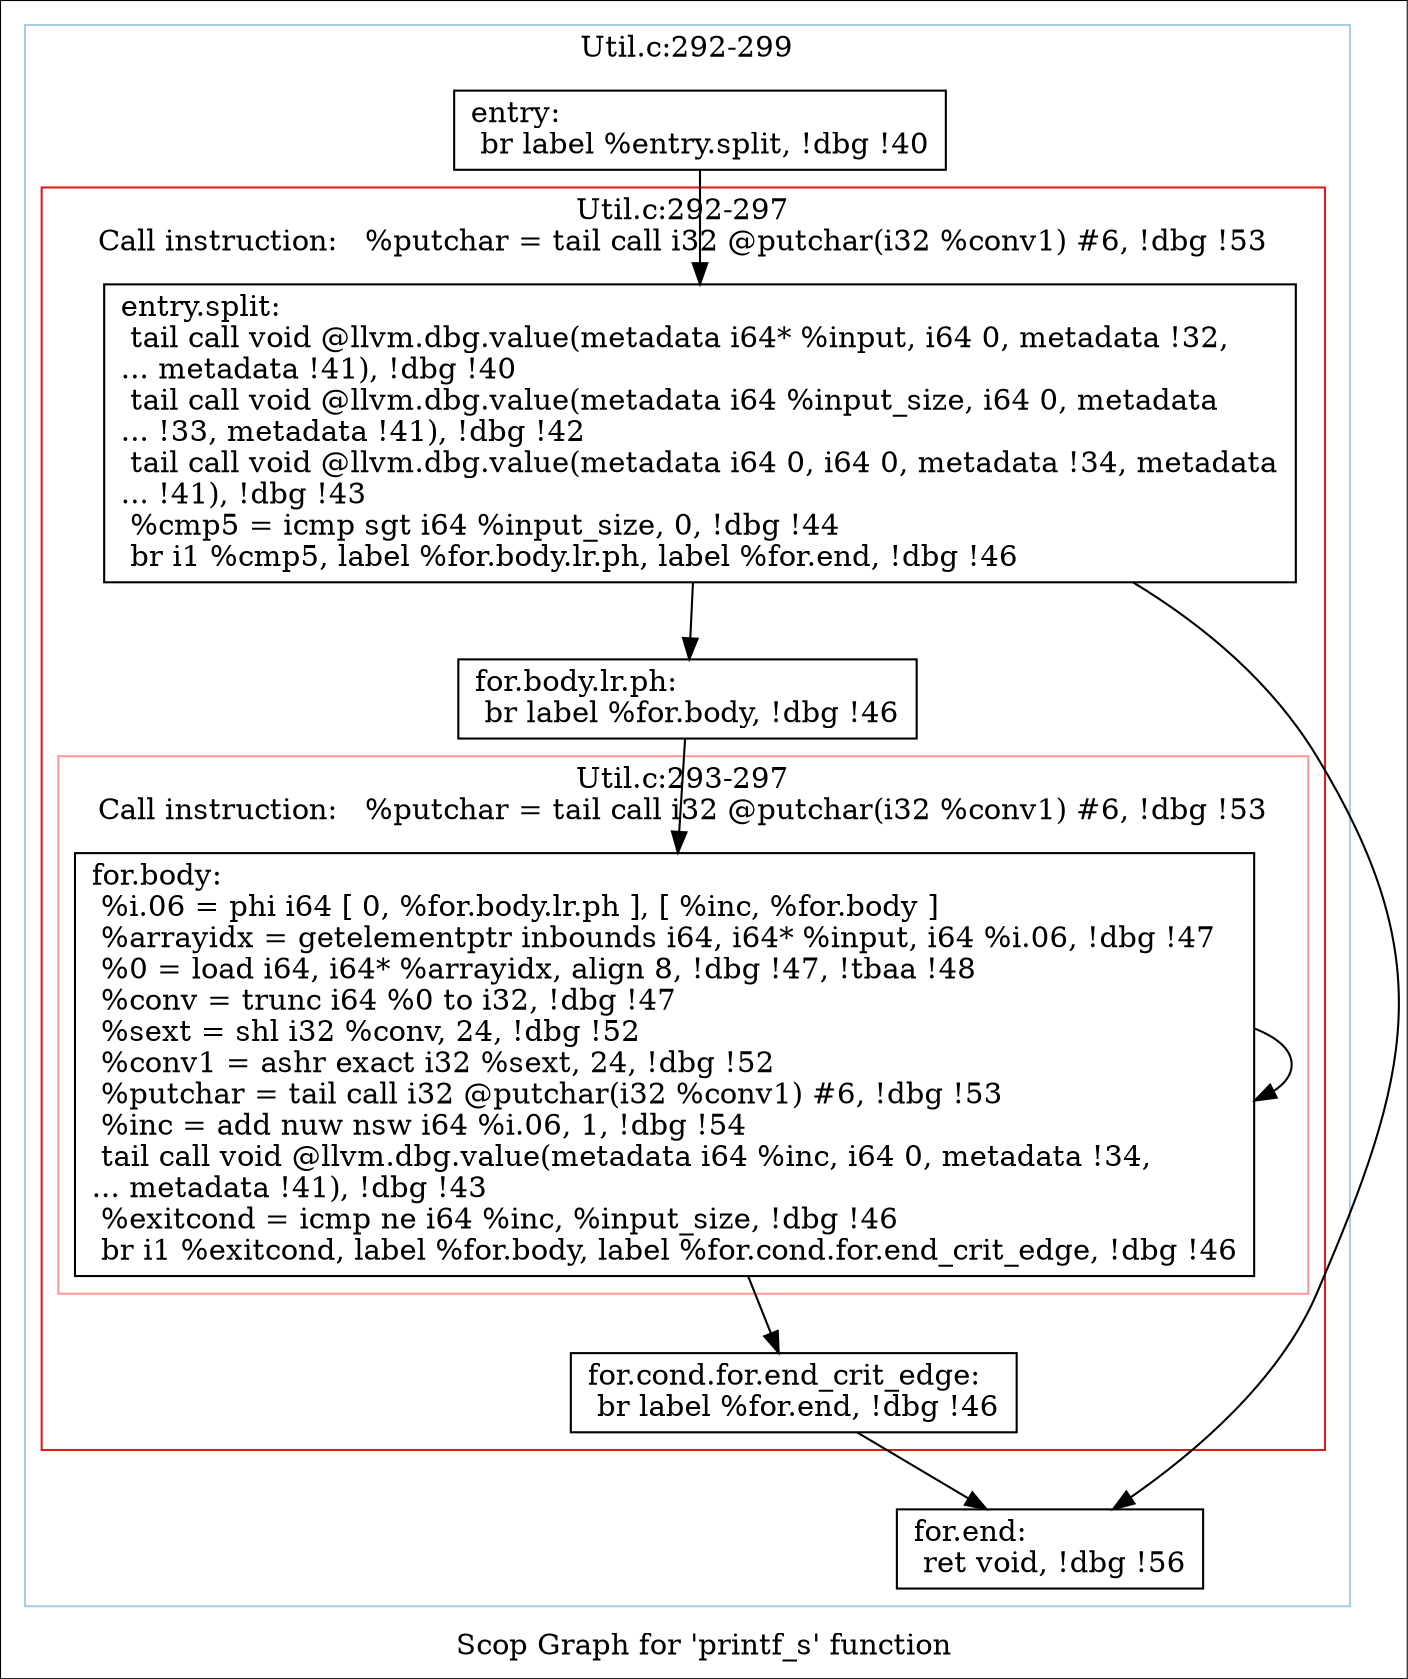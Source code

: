 digraph "Scop Graph for 'printf_s' function" {
	label="Scop Graph for 'printf_s' function";

	Node0x9d0f0d0 [shape=record,label="{entry:\l  br label %entry.split, !dbg !40\l}"];
	Node0x9d0f0d0 -> Node0x9cb3210;
	Node0x9cb3210 [shape=record,label="{entry.split:                                      \l  tail call void @llvm.dbg.value(metadata i64* %input, i64 0, metadata !32,\l... metadata !41), !dbg !40\l  tail call void @llvm.dbg.value(metadata i64 %input_size, i64 0, metadata\l... !33, metadata !41), !dbg !42\l  tail call void @llvm.dbg.value(metadata i64 0, i64 0, metadata !34, metadata\l... !41), !dbg !43\l  %cmp5 = icmp sgt i64 %input_size, 0, !dbg !44\l  br i1 %cmp5, label %for.body.lr.ph, label %for.end, !dbg !46\l}"];
	Node0x9cb3210 -> Node0x9cbd530;
	Node0x9cb3210 -> Node0x9cabcc0;
	Node0x9cbd530 [shape=record,label="{for.body.lr.ph:                                   \l  br label %for.body, !dbg !46\l}"];
	Node0x9cbd530 -> Node0x9d0c310;
	Node0x9d0c310 [shape=record,label="{for.body:                                         \l  %i.06 = phi i64 [ 0, %for.body.lr.ph ], [ %inc, %for.body ]\l  %arrayidx = getelementptr inbounds i64, i64* %input, i64 %i.06, !dbg !47\l  %0 = load i64, i64* %arrayidx, align 8, !dbg !47, !tbaa !48\l  %conv = trunc i64 %0 to i32, !dbg !47\l  %sext = shl i32 %conv, 24, !dbg !52\l  %conv1 = ashr exact i32 %sext, 24, !dbg !52\l  %putchar = tail call i32 @putchar(i32 %conv1) #6, !dbg !53\l  %inc = add nuw nsw i64 %i.06, 1, !dbg !54\l  tail call void @llvm.dbg.value(metadata i64 %inc, i64 0, metadata !34,\l... metadata !41), !dbg !43\l  %exitcond = icmp ne i64 %inc, %input_size, !dbg !46\l  br i1 %exitcond, label %for.body, label %for.cond.for.end_crit_edge, !dbg !46\l}"];
	Node0x9d0c310 -> Node0x9d0c310[constraint=false];
	Node0x9d0c310 -> Node0x9ce3340;
	Node0x9ce3340 [shape=record,label="{for.cond.for.end_crit_edge:                       \l  br label %for.end, !dbg !46\l}"];
	Node0x9ce3340 -> Node0x9cabcc0;
	Node0x9cabcc0 [shape=record,label="{for.end:                                          \l  ret void, !dbg !56\l}"];
	colorscheme = "paired12"
        subgraph cluster_0x9cc4310 {
          label = "Util.c:292-299
";
          style = solid;
          color = 1
          subgraph cluster_0x9caa4b0 {
            label = "Util.c:292-297
Call instruction:   %putchar = tail call i32 @putchar(i32 %conv1) #6, !dbg !53";
            style = solid;
            color = 6
            subgraph cluster_0x9ca4660 {
              label = "Util.c:293-297
Call instruction:   %putchar = tail call i32 @putchar(i32 %conv1) #6, !dbg !53";
              style = solid;
              color = 5
              Node0x9d0c310;
            }
            Node0x9cb3210;
            Node0x9cbd530;
            Node0x9ce3340;
          }
          Node0x9d0f0d0;
          Node0x9cabcc0;
        }
}

